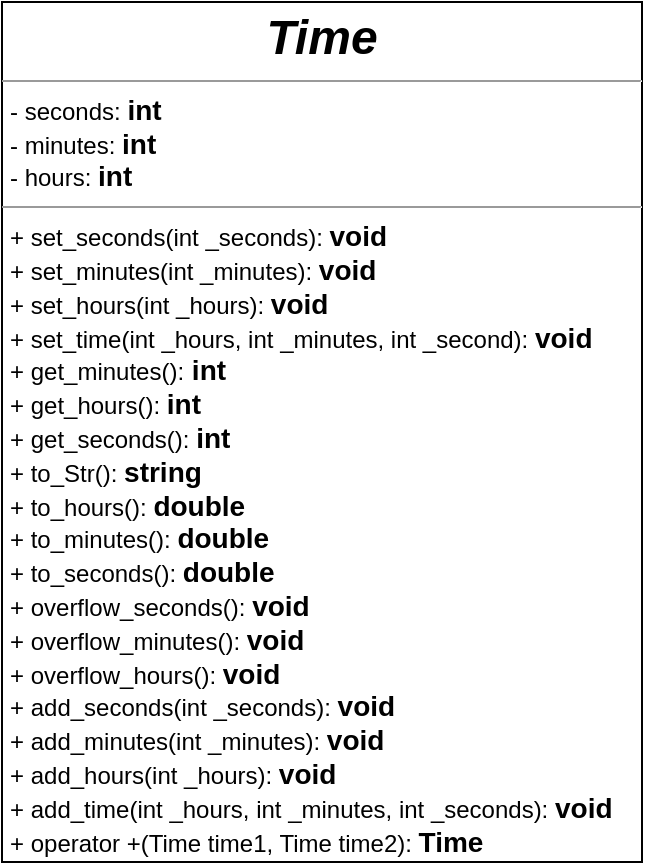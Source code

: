 <mxfile version="12.5.8" type="device"><diagram name="Page-1" id="c4acf3e9-155e-7222-9cf6-157b1a14988f"><mxGraphModel dx="1094" dy="468" grid="1" gridSize="10" guides="1" tooltips="1" connect="1" arrows="1" fold="1" page="1" pageScale="1" pageWidth="850" pageHeight="1100" background="#ffffff" math="0" shadow="0"><root><mxCell id="0"/><mxCell id="1" parent="0"/><mxCell id="5d2195bd80daf111-19" value="&lt;p style=&quot;margin: 0px ; margin-top: 4px ; text-align: center&quot;&gt;&lt;i&gt;&lt;b&gt;&lt;font style=&quot;font-size: 24px&quot;&gt;Time&lt;/font&gt;&lt;/b&gt;&lt;/i&gt;&lt;/p&gt;&lt;hr size=&quot;1&quot;&gt;&lt;p style=&quot;margin: 0px ; margin-left: 4px&quot;&gt;- seconds: &lt;b&gt;&lt;font style=&quot;font-size: 14px&quot;&gt;int&lt;/font&gt;&lt;/b&gt;&lt;br&gt;- minutes: &lt;b&gt;&lt;font style=&quot;font-size: 14px&quot;&gt;int&lt;/font&gt;&lt;/b&gt;&lt;/p&gt;&lt;p style=&quot;margin: 0px ; margin-left: 4px&quot;&gt;- hours: &lt;b&gt;&lt;font style=&quot;font-size: 14px&quot;&gt;int&lt;/font&gt;&lt;/b&gt;&lt;br&gt;&lt;/p&gt;&lt;hr size=&quot;1&quot;&gt;&lt;p style=&quot;margin: 0px ; margin-left: 4px&quot;&gt;+ set_seconds(int _seconds): &lt;font style=&quot;font-size: 14px&quot;&gt;&lt;b&gt;void&lt;/b&gt;&lt;/font&gt;&lt;br&gt;+ set_minutes(int _minutes): &lt;font style=&quot;font-size: 14px&quot;&gt;&lt;b&gt;void&lt;/b&gt;&lt;/font&gt;&lt;/p&gt;&lt;p style=&quot;margin: 0px ; margin-left: 4px&quot;&gt;+ set_hours(int _hours): &lt;b&gt;&lt;font style=&quot;font-size: 14px&quot;&gt;void&lt;/font&gt;&lt;/b&gt;&lt;/p&gt;&lt;p style=&quot;margin: 0px ; margin-left: 4px&quot;&gt;+ set_time(int _hours, int _minutes, int _second): &lt;b&gt;&lt;font style=&quot;font-size: 14px&quot;&gt;void&lt;/font&gt;&lt;/b&gt;&lt;/p&gt;&lt;p style=&quot;margin: 0px ; margin-left: 4px&quot;&gt;+ get_minutes():&lt;font style=&quot;font-size: 14px&quot;&gt;&lt;b&gt; int&lt;/b&gt;&lt;/font&gt;&lt;/p&gt;&lt;p style=&quot;margin: 0px ; margin-left: 4px&quot;&gt;+ get_hours(): &lt;b&gt;&lt;font style=&quot;font-size: 14px&quot;&gt;int&lt;/font&gt;&lt;/b&gt;&lt;/p&gt;&lt;p style=&quot;margin: 0px ; margin-left: 4px&quot;&gt;+ get_seconds(): &lt;b&gt;&lt;font style=&quot;font-size: 14px&quot;&gt;int&lt;/font&gt;&lt;/b&gt;&lt;/p&gt;&lt;p style=&quot;margin: 0px ; margin-left: 4px&quot;&gt;+ to_Str(): &lt;b&gt;&lt;font style=&quot;font-size: 14px&quot;&gt;string&lt;/font&gt;&lt;/b&gt;&lt;/p&gt;&lt;p style=&quot;margin: 0px ; margin-left: 4px&quot;&gt;+ to_hours(): &lt;b&gt;&lt;font style=&quot;font-size: 14px&quot;&gt;double&lt;/font&gt;&lt;/b&gt;&lt;/p&gt;&lt;p style=&quot;margin: 0px ; margin-left: 4px&quot;&gt;+ to_minutes(): &lt;b&gt;&lt;font style=&quot;font-size: 14px&quot;&gt;double&lt;/font&gt;&lt;/b&gt;&lt;/p&gt;&lt;p style=&quot;margin: 0px ; margin-left: 4px&quot;&gt;+ to_seconds(): &lt;b&gt;&lt;font style=&quot;font-size: 14px&quot;&gt;double&lt;/font&gt;&lt;/b&gt;&lt;/p&gt;&lt;p style=&quot;margin: 0px ; margin-left: 4px&quot;&gt;+ overflow_seconds(): &lt;b&gt;&lt;font style=&quot;font-size: 14px&quot;&gt;void&lt;/font&gt;&lt;/b&gt;&lt;/p&gt;&lt;p style=&quot;margin: 0px ; margin-left: 4px&quot;&gt;+ overflow_minutes(): &lt;b&gt;&lt;font style=&quot;font-size: 14px&quot;&gt;void&lt;/font&gt;&lt;/b&gt;&lt;/p&gt;&lt;p style=&quot;margin: 0px ; margin-left: 4px&quot;&gt;+ overflow_hours(): &lt;b&gt;&lt;font style=&quot;font-size: 14px&quot;&gt;void&lt;/font&gt;&lt;/b&gt;&lt;/p&gt;&lt;p style=&quot;margin: 0px ; margin-left: 4px&quot;&gt;+ add_seconds(int _seconds): &lt;b&gt;&lt;font style=&quot;font-size: 14px&quot;&gt;void&lt;/font&gt;&lt;/b&gt;&lt;/p&gt;&lt;p style=&quot;margin: 0px ; margin-left: 4px&quot;&gt;+ add_minutes(int _minutes): &lt;b&gt;&lt;font style=&quot;font-size: 14px&quot;&gt;void&lt;/font&gt;&lt;/b&gt;&lt;/p&gt;&lt;p style=&quot;margin: 0px ; margin-left: 4px&quot;&gt;+ add_hours(int _hours): &lt;b&gt;&lt;font style=&quot;font-size: 14px&quot;&gt;void&lt;/font&gt;&lt;/b&gt;&lt;/p&gt;&lt;p style=&quot;margin: 0px ; margin-left: 4px&quot;&gt;+ add_time(int _hours, int _minutes, int _seconds): &lt;b&gt;&lt;font style=&quot;font-size: 14px&quot;&gt;void&lt;/font&gt;&lt;/b&gt;&lt;/p&gt;&lt;p style=&quot;margin: 0px ; margin-left: 4px&quot;&gt;+ operator +(Time time1, Time time2): &lt;b&gt;&lt;font style=&quot;font-size: 14px&quot;&gt;Time&lt;/font&gt;&lt;/b&gt;&lt;/p&gt;&lt;p style=&quot;margin: 0px ; margin-left: 4px&quot;&gt;+ operator -(Time time1, Time time2): &lt;b&gt;&lt;font style=&quot;font-size: 14px&quot;&gt;Time&lt;/font&gt;&lt;/b&gt;&lt;br&gt;&lt;/p&gt;" style="verticalAlign=top;align=left;overflow=fill;fontSize=12;fontFamily=Helvetica;html=1;rounded=0;shadow=0;comic=0;labelBackgroundColor=none;strokeWidth=1" parent="1" vertex="1"><mxGeometry x="210" y="30" width="320" height="430" as="geometry"/></mxCell></root></mxGraphModel></diagram></mxfile>